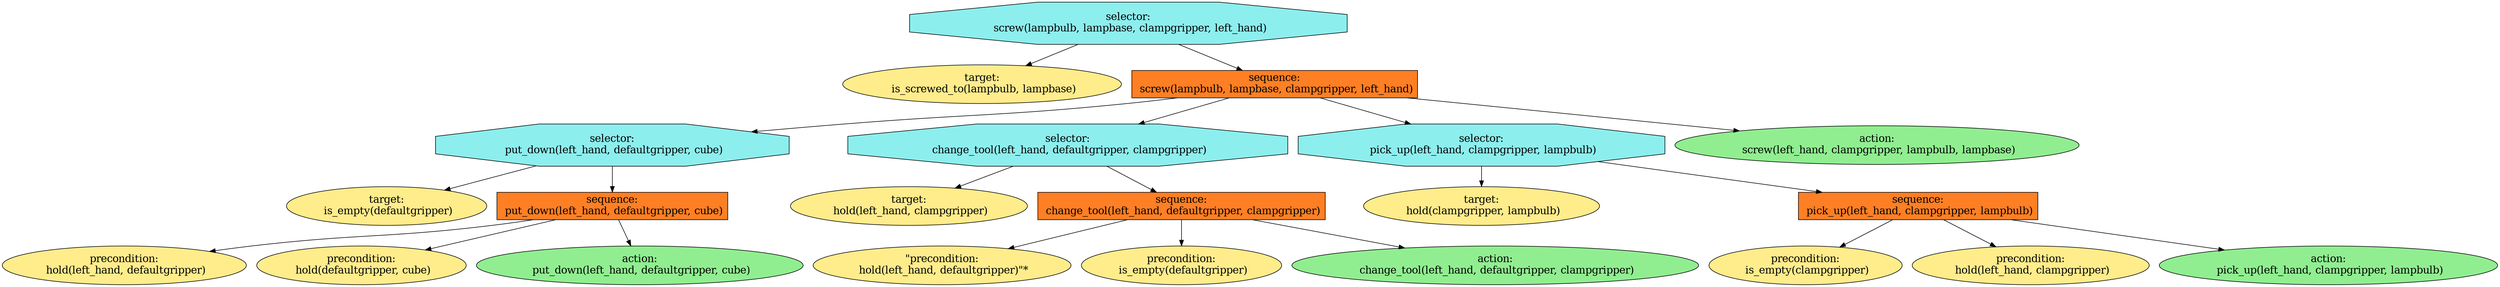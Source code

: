 digraph pastafarianism {
ordering=out;
graph [fontname="times-roman"];
node [fontname="times-roman"];
edge [fontname="times-roman"];
"selector:
 screw(lampbulb, lampbase, clampgripper, left_hand)" [fillcolor=darkslategray2, fontcolor=black, fontsize=18, label="selector:
 screw(lampbulb, lampbase, clampgripper, left_hand)", shape=octagon, style=filled];
"target:
 is_screwed_to(lampbulb, lampbase)" [fillcolor=lightgoldenrod1, fontcolor=black, fontsize=18, label="target:
 is_screwed_to(lampbulb, lampbase)", shape=ellipse, style=filled];
"selector:
 screw(lampbulb, lampbase, clampgripper, left_hand)" -> "target:
 is_screwed_to(lampbulb, lampbase)";
"sequence:
 screw(lampbulb, lampbase, clampgripper, left_hand)" [fillcolor=chocolate1, fontcolor=black, fontsize=18, label="sequence:
 screw(lampbulb, lampbase, clampgripper, left_hand)", shape=box, style=filled];
"selector:
 screw(lampbulb, lampbase, clampgripper, left_hand)" -> "sequence:
 screw(lampbulb, lampbase, clampgripper, left_hand)";
"selector:
 put_down(left_hand, defaultgripper, cube)" [fillcolor=darkslategray2, fontcolor=black, fontsize=18, label="selector:
 put_down(left_hand, defaultgripper, cube)", shape=octagon, style=filled];
"sequence:
 screw(lampbulb, lampbase, clampgripper, left_hand)" -> "selector:
 put_down(left_hand, defaultgripper, cube)";
"target:
 is_empty(defaultgripper)" [fillcolor=lightgoldenrod1, fontcolor=black, fontsize=18, label="target:
 is_empty(defaultgripper)", shape=ellipse, style=filled];
"selector:
 put_down(left_hand, defaultgripper, cube)" -> "target:
 is_empty(defaultgripper)";
"sequence:
 put_down(left_hand, defaultgripper, cube)" [fillcolor=chocolate1, fontcolor=black, fontsize=18, label="sequence:
 put_down(left_hand, defaultgripper, cube)", shape=box, style=filled];
"selector:
 put_down(left_hand, defaultgripper, cube)" -> "sequence:
 put_down(left_hand, defaultgripper, cube)";
"precondition:
 hold(left_hand, defaultgripper)" [fillcolor=lightgoldenrod1, fontcolor=black, fontsize=18, label="precondition:
 hold(left_hand, defaultgripper)", shape=ellipse, style=filled];
"sequence:
 put_down(left_hand, defaultgripper, cube)" -> "precondition:
 hold(left_hand, defaultgripper)";
"precondition:
 hold(defaultgripper, cube)" [fillcolor=lightgoldenrod1, fontcolor=black, fontsize=18, label="precondition:
 hold(defaultgripper, cube)", shape=ellipse, style=filled];
"sequence:
 put_down(left_hand, defaultgripper, cube)" -> "precondition:
 hold(defaultgripper, cube)";
"action:
 put_down(left_hand, defaultgripper, cube)" [fillcolor=lightgreen, fontcolor=black, fontsize=18, label="action:
 put_down(left_hand, defaultgripper, cube)", shape=ellipse, style=filled];
"sequence:
 put_down(left_hand, defaultgripper, cube)" -> "action:
 put_down(left_hand, defaultgripper, cube)";
"selector:
 change_tool(left_hand, defaultgripper, clampgripper)" [fillcolor=darkslategray2, fontcolor=black, fontsize=18, label="selector:
 change_tool(left_hand, defaultgripper, clampgripper)", shape=octagon, style=filled];
"sequence:
 screw(lampbulb, lampbase, clampgripper, left_hand)" -> "selector:
 change_tool(left_hand, defaultgripper, clampgripper)";
"target:
 hold(left_hand, clampgripper)" [fillcolor=lightgoldenrod1, fontcolor=black, fontsize=18, label="target:
 hold(left_hand, clampgripper)", shape=ellipse, style=filled];
"selector:
 change_tool(left_hand, defaultgripper, clampgripper)" -> "target:
 hold(left_hand, clampgripper)";
"sequence:
 change_tool(left_hand, defaultgripper, clampgripper)" [fillcolor=chocolate1, fontcolor=black, fontsize=18, label="sequence:
 change_tool(left_hand, defaultgripper, clampgripper)", shape=box, style=filled];
"selector:
 change_tool(left_hand, defaultgripper, clampgripper)" -> "sequence:
 change_tool(left_hand, defaultgripper, clampgripper)";
"\"precondition:\n hold(left_hand, defaultgripper)\"*" [fillcolor=lightgoldenrod1, fontcolor=black, fontsize=18, label="\"precondition:\n hold(left_hand, defaultgripper)\"*", shape=ellipse, style=filled];
"sequence:
 change_tool(left_hand, defaultgripper, clampgripper)" -> "\"precondition:\n hold(left_hand, defaultgripper)\"*";
"precondition:
 is_empty(defaultgripper)" [fillcolor=lightgoldenrod1, fontcolor=black, fontsize=18, label="precondition:
 is_empty(defaultgripper)", shape=ellipse, style=filled];
"sequence:
 change_tool(left_hand, defaultgripper, clampgripper)" -> "precondition:
 is_empty(defaultgripper)";
"action:
 change_tool(left_hand, defaultgripper, clampgripper)" [fillcolor=lightgreen, fontcolor=black, fontsize=18, label="action:
 change_tool(left_hand, defaultgripper, clampgripper)", shape=ellipse, style=filled];
"sequence:
 change_tool(left_hand, defaultgripper, clampgripper)" -> "action:
 change_tool(left_hand, defaultgripper, clampgripper)";
"selector:
 pick_up(left_hand, clampgripper, lampbulb)" [fillcolor=darkslategray2, fontcolor=black, fontsize=18, label="selector:
 pick_up(left_hand, clampgripper, lampbulb)", shape=octagon, style=filled];
"sequence:
 screw(lampbulb, lampbase, clampgripper, left_hand)" -> "selector:
 pick_up(left_hand, clampgripper, lampbulb)";
"target:
 hold(clampgripper, lampbulb)" [fillcolor=lightgoldenrod1, fontcolor=black, fontsize=18, label="target:
 hold(clampgripper, lampbulb)", shape=ellipse, style=filled];
"selector:
 pick_up(left_hand, clampgripper, lampbulb)" -> "target:
 hold(clampgripper, lampbulb)";
"sequence:
 pick_up(left_hand, clampgripper, lampbulb)" [fillcolor=chocolate1, fontcolor=black, fontsize=18, label="sequence:
 pick_up(left_hand, clampgripper, lampbulb)", shape=box, style=filled];
"selector:
 pick_up(left_hand, clampgripper, lampbulb)" -> "sequence:
 pick_up(left_hand, clampgripper, lampbulb)";
"precondition:
 is_empty(clampgripper)" [fillcolor=lightgoldenrod1, fontcolor=black, fontsize=18, label="precondition:
 is_empty(clampgripper)", shape=ellipse, style=filled];
"sequence:
 pick_up(left_hand, clampgripper, lampbulb)" -> "precondition:
 is_empty(clampgripper)";
"precondition:
 hold(left_hand, clampgripper)" [fillcolor=lightgoldenrod1, fontcolor=black, fontsize=18, label="precondition:
 hold(left_hand, clampgripper)", shape=ellipse, style=filled];
"sequence:
 pick_up(left_hand, clampgripper, lampbulb)" -> "precondition:
 hold(left_hand, clampgripper)";
"action:
 pick_up(left_hand, clampgripper, lampbulb)" [fillcolor=lightgreen, fontcolor=black, fontsize=18, label="action:
 pick_up(left_hand, clampgripper, lampbulb)", shape=ellipse, style=filled];
"sequence:
 pick_up(left_hand, clampgripper, lampbulb)" -> "action:
 pick_up(left_hand, clampgripper, lampbulb)";
"action:
 screw(left_hand, clampgripper, lampbulb, lampbase)" [fillcolor=lightgreen, fontcolor=black, fontsize=18, label="action:
 screw(left_hand, clampgripper, lampbulb, lampbase)", shape=ellipse, style=filled];
"sequence:
 screw(lampbulb, lampbase, clampgripper, left_hand)" -> "action:
 screw(left_hand, clampgripper, lampbulb, lampbase)";
}
